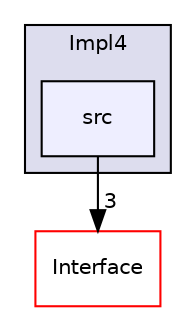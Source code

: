 digraph "/home/travis/build/AliceO2Group/AliceO2/Detectors/MUON/MCH/Mapping/Impl4/src" {
  bgcolor=transparent;
  compound=true
  node [ fontsize="10", fontname="Helvetica"];
  edge [ labelfontsize="10", labelfontname="Helvetica"];
  subgraph clusterdir_36764c87fef99b027eb6f2b8f190bcd4 {
    graph [ bgcolor="#ddddee", pencolor="black", label="Impl4" fontname="Helvetica", fontsize="10", URL="dir_36764c87fef99b027eb6f2b8f190bcd4.html"]
  dir_bdd0605cabab0d69b5da099407eca6e8 [shape=box, label="src", style="filled", fillcolor="#eeeeff", pencolor="black", URL="dir_bdd0605cabab0d69b5da099407eca6e8.html"];
  }
  dir_bb33a65c2c121b6655a8db1556a9cb2b [shape=box label="Interface" color="red" URL="dir_bb33a65c2c121b6655a8db1556a9cb2b.html"];
  dir_bdd0605cabab0d69b5da099407eca6e8->dir_bb33a65c2c121b6655a8db1556a9cb2b [headlabel="3", labeldistance=1.5 headhref="dir_000509_000496.html"];
}
